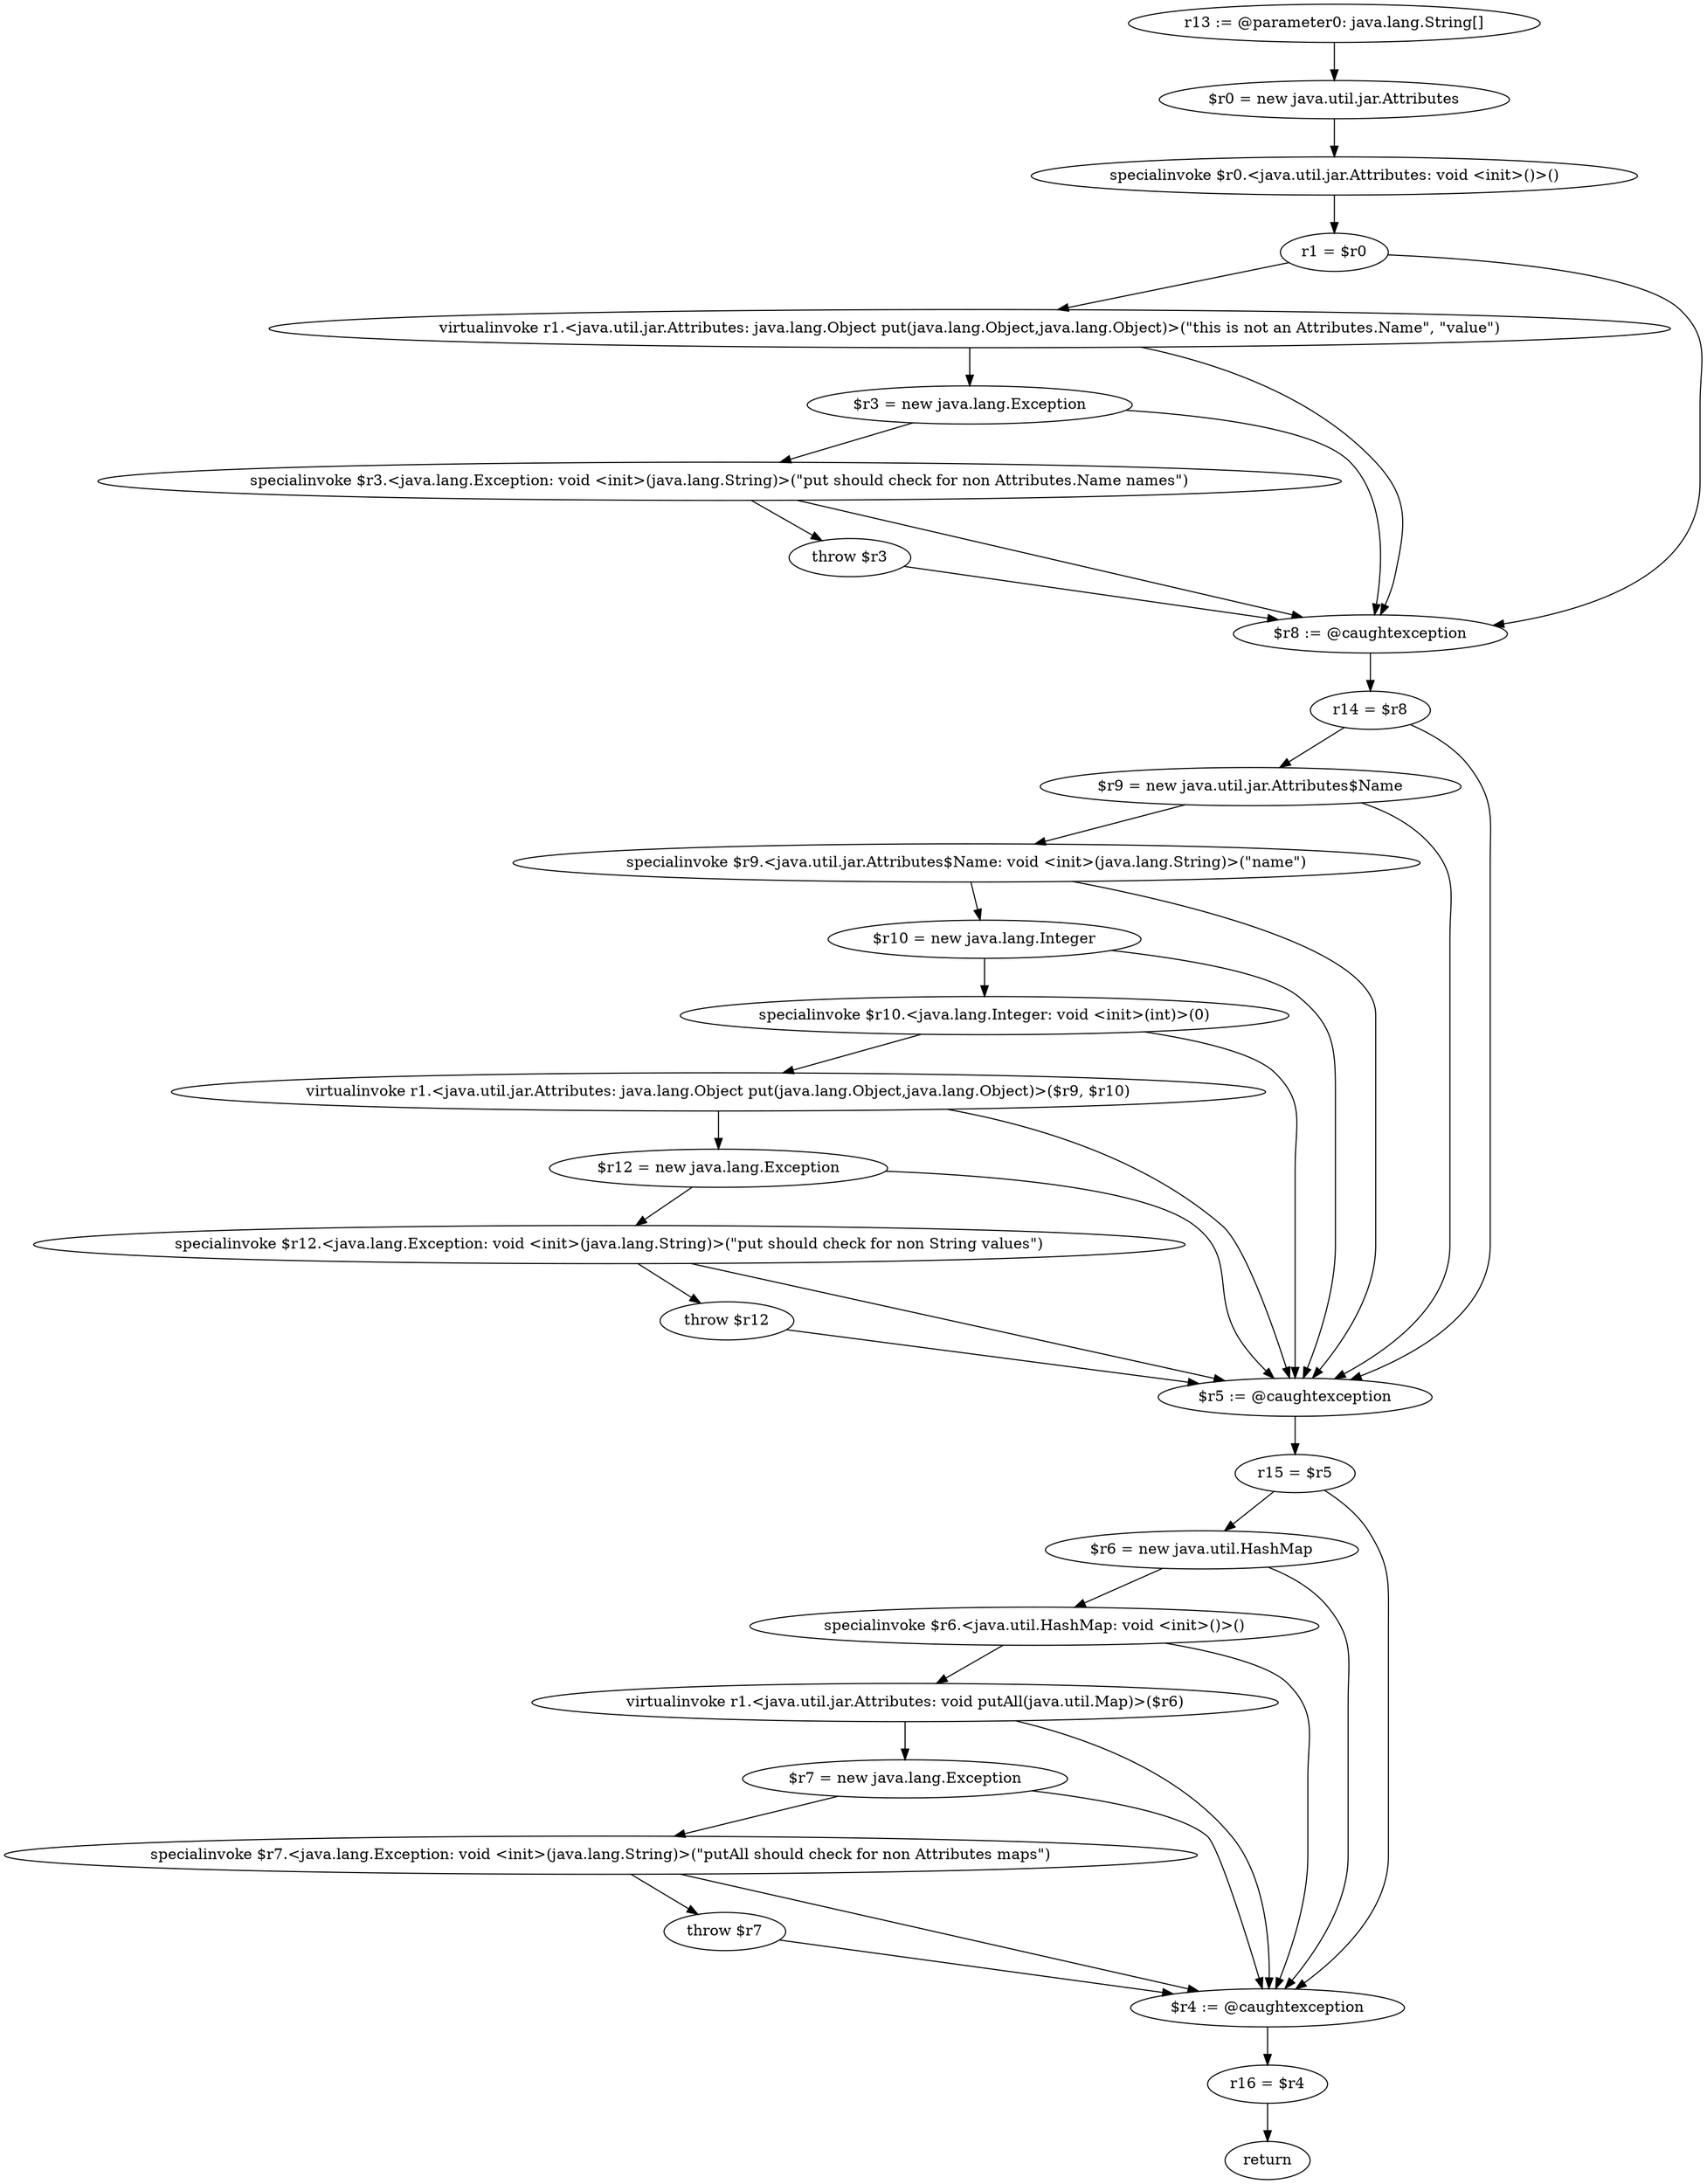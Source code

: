 digraph "unitGraph" {
    "r13 := @parameter0: java.lang.String[]"
    "$r0 = new java.util.jar.Attributes"
    "specialinvoke $r0.<java.util.jar.Attributes: void <init>()>()"
    "r1 = $r0"
    "virtualinvoke r1.<java.util.jar.Attributes: java.lang.Object put(java.lang.Object,java.lang.Object)>(\"this is not an Attributes.Name\", \"value\")"
    "$r3 = new java.lang.Exception"
    "specialinvoke $r3.<java.lang.Exception: void <init>(java.lang.String)>(\"put should check for non Attributes.Name names\")"
    "throw $r3"
    "$r8 := @caughtexception"
    "r14 = $r8"
    "$r9 = new java.util.jar.Attributes$Name"
    "specialinvoke $r9.<java.util.jar.Attributes$Name: void <init>(java.lang.String)>(\"name\")"
    "$r10 = new java.lang.Integer"
    "specialinvoke $r10.<java.lang.Integer: void <init>(int)>(0)"
    "virtualinvoke r1.<java.util.jar.Attributes: java.lang.Object put(java.lang.Object,java.lang.Object)>($r9, $r10)"
    "$r12 = new java.lang.Exception"
    "specialinvoke $r12.<java.lang.Exception: void <init>(java.lang.String)>(\"put should check for non String values\")"
    "throw $r12"
    "$r5 := @caughtexception"
    "r15 = $r5"
    "$r6 = new java.util.HashMap"
    "specialinvoke $r6.<java.util.HashMap: void <init>()>()"
    "virtualinvoke r1.<java.util.jar.Attributes: void putAll(java.util.Map)>($r6)"
    "$r7 = new java.lang.Exception"
    "specialinvoke $r7.<java.lang.Exception: void <init>(java.lang.String)>(\"putAll should check for non Attributes maps\")"
    "throw $r7"
    "$r4 := @caughtexception"
    "r16 = $r4"
    "return"
    "r13 := @parameter0: java.lang.String[]"->"$r0 = new java.util.jar.Attributes";
    "$r0 = new java.util.jar.Attributes"->"specialinvoke $r0.<java.util.jar.Attributes: void <init>()>()";
    "specialinvoke $r0.<java.util.jar.Attributes: void <init>()>()"->"r1 = $r0";
    "r1 = $r0"->"virtualinvoke r1.<java.util.jar.Attributes: java.lang.Object put(java.lang.Object,java.lang.Object)>(\"this is not an Attributes.Name\", \"value\")";
    "r1 = $r0"->"$r8 := @caughtexception";
    "virtualinvoke r1.<java.util.jar.Attributes: java.lang.Object put(java.lang.Object,java.lang.Object)>(\"this is not an Attributes.Name\", \"value\")"->"$r3 = new java.lang.Exception";
    "virtualinvoke r1.<java.util.jar.Attributes: java.lang.Object put(java.lang.Object,java.lang.Object)>(\"this is not an Attributes.Name\", \"value\")"->"$r8 := @caughtexception";
    "$r3 = new java.lang.Exception"->"specialinvoke $r3.<java.lang.Exception: void <init>(java.lang.String)>(\"put should check for non Attributes.Name names\")";
    "$r3 = new java.lang.Exception"->"$r8 := @caughtexception";
    "specialinvoke $r3.<java.lang.Exception: void <init>(java.lang.String)>(\"put should check for non Attributes.Name names\")"->"throw $r3";
    "specialinvoke $r3.<java.lang.Exception: void <init>(java.lang.String)>(\"put should check for non Attributes.Name names\")"->"$r8 := @caughtexception";
    "throw $r3"->"$r8 := @caughtexception";
    "$r8 := @caughtexception"->"r14 = $r8";
    "r14 = $r8"->"$r9 = new java.util.jar.Attributes$Name";
    "r14 = $r8"->"$r5 := @caughtexception";
    "$r9 = new java.util.jar.Attributes$Name"->"specialinvoke $r9.<java.util.jar.Attributes$Name: void <init>(java.lang.String)>(\"name\")";
    "$r9 = new java.util.jar.Attributes$Name"->"$r5 := @caughtexception";
    "specialinvoke $r9.<java.util.jar.Attributes$Name: void <init>(java.lang.String)>(\"name\")"->"$r10 = new java.lang.Integer";
    "specialinvoke $r9.<java.util.jar.Attributes$Name: void <init>(java.lang.String)>(\"name\")"->"$r5 := @caughtexception";
    "$r10 = new java.lang.Integer"->"specialinvoke $r10.<java.lang.Integer: void <init>(int)>(0)";
    "$r10 = new java.lang.Integer"->"$r5 := @caughtexception";
    "specialinvoke $r10.<java.lang.Integer: void <init>(int)>(0)"->"virtualinvoke r1.<java.util.jar.Attributes: java.lang.Object put(java.lang.Object,java.lang.Object)>($r9, $r10)";
    "specialinvoke $r10.<java.lang.Integer: void <init>(int)>(0)"->"$r5 := @caughtexception";
    "virtualinvoke r1.<java.util.jar.Attributes: java.lang.Object put(java.lang.Object,java.lang.Object)>($r9, $r10)"->"$r12 = new java.lang.Exception";
    "virtualinvoke r1.<java.util.jar.Attributes: java.lang.Object put(java.lang.Object,java.lang.Object)>($r9, $r10)"->"$r5 := @caughtexception";
    "$r12 = new java.lang.Exception"->"specialinvoke $r12.<java.lang.Exception: void <init>(java.lang.String)>(\"put should check for non String values\")";
    "$r12 = new java.lang.Exception"->"$r5 := @caughtexception";
    "specialinvoke $r12.<java.lang.Exception: void <init>(java.lang.String)>(\"put should check for non String values\")"->"throw $r12";
    "specialinvoke $r12.<java.lang.Exception: void <init>(java.lang.String)>(\"put should check for non String values\")"->"$r5 := @caughtexception";
    "throw $r12"->"$r5 := @caughtexception";
    "$r5 := @caughtexception"->"r15 = $r5";
    "r15 = $r5"->"$r6 = new java.util.HashMap";
    "r15 = $r5"->"$r4 := @caughtexception";
    "$r6 = new java.util.HashMap"->"specialinvoke $r6.<java.util.HashMap: void <init>()>()";
    "$r6 = new java.util.HashMap"->"$r4 := @caughtexception";
    "specialinvoke $r6.<java.util.HashMap: void <init>()>()"->"virtualinvoke r1.<java.util.jar.Attributes: void putAll(java.util.Map)>($r6)";
    "specialinvoke $r6.<java.util.HashMap: void <init>()>()"->"$r4 := @caughtexception";
    "virtualinvoke r1.<java.util.jar.Attributes: void putAll(java.util.Map)>($r6)"->"$r7 = new java.lang.Exception";
    "virtualinvoke r1.<java.util.jar.Attributes: void putAll(java.util.Map)>($r6)"->"$r4 := @caughtexception";
    "$r7 = new java.lang.Exception"->"specialinvoke $r7.<java.lang.Exception: void <init>(java.lang.String)>(\"putAll should check for non Attributes maps\")";
    "$r7 = new java.lang.Exception"->"$r4 := @caughtexception";
    "specialinvoke $r7.<java.lang.Exception: void <init>(java.lang.String)>(\"putAll should check for non Attributes maps\")"->"throw $r7";
    "specialinvoke $r7.<java.lang.Exception: void <init>(java.lang.String)>(\"putAll should check for non Attributes maps\")"->"$r4 := @caughtexception";
    "throw $r7"->"$r4 := @caughtexception";
    "$r4 := @caughtexception"->"r16 = $r4";
    "r16 = $r4"->"return";
}

